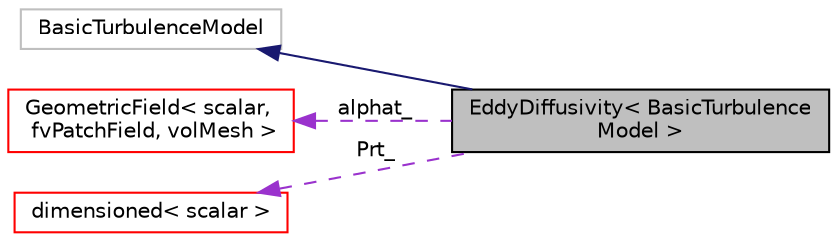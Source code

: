 digraph "EddyDiffusivity&lt; BasicTurbulenceModel &gt;"
{
  bgcolor="transparent";
  edge [fontname="Helvetica",fontsize="10",labelfontname="Helvetica",labelfontsize="10"];
  node [fontname="Helvetica",fontsize="10",shape=record];
  rankdir="LR";
  Node18 [label="EddyDiffusivity\< BasicTurbulence\lModel \>",height=0.2,width=0.4,color="black", fillcolor="grey75", style="filled", fontcolor="black"];
  Node19 -> Node18 [dir="back",color="midnightblue",fontsize="10",style="solid",fontname="Helvetica"];
  Node19 [label="BasicTurbulenceModel",height=0.2,width=0.4,color="grey75"];
  Node20 -> Node18 [dir="back",color="darkorchid3",fontsize="10",style="dashed",label=" alphat_" ,fontname="Helvetica"];
  Node20 [label="GeometricField\< scalar,\l fvPatchField, volMesh \>",height=0.2,width=0.4,color="red",URL="$a23249.html"];
  Node38 -> Node18 [dir="back",color="darkorchid3",fontsize="10",style="dashed",label=" Prt_" ,fontname="Helvetica"];
  Node38 [label="dimensioned\< scalar \>",height=0.2,width=0.4,color="red",URL="$a27473.html"];
}

